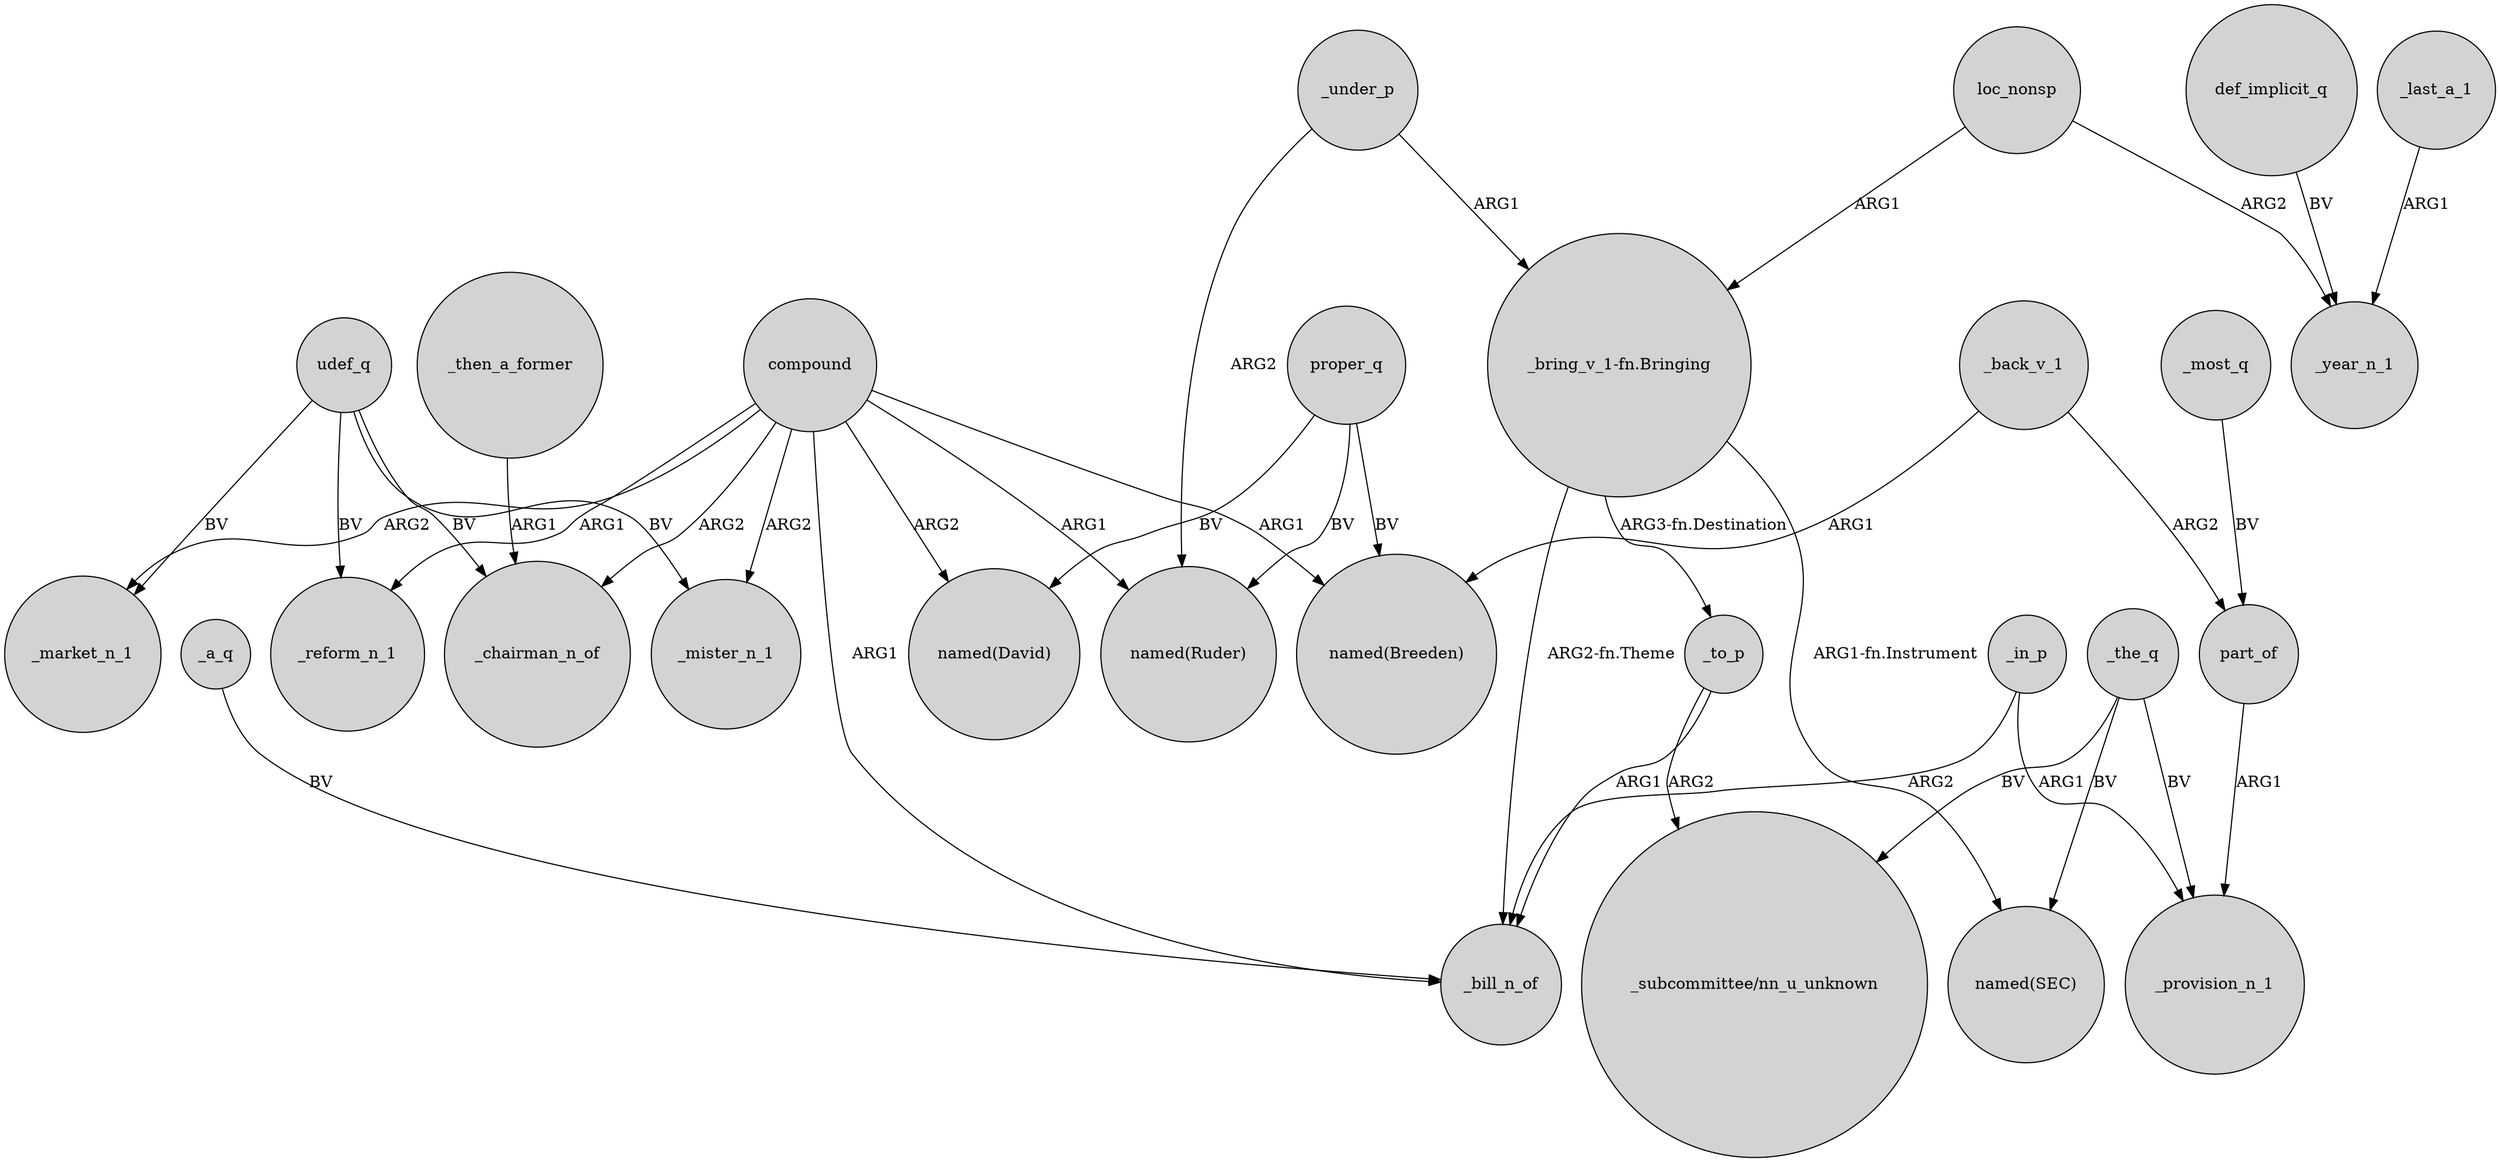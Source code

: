 digraph {
	node [shape=circle style=filled]
	compound -> _market_n_1 [label=ARG2]
	_under_p -> "named(Ruder)" [label=ARG2]
	compound -> _bill_n_of [label=ARG1]
	def_implicit_q -> _year_n_1 [label=BV]
	_a_q -> _bill_n_of [label=BV]
	compound -> _reform_n_1 [label=ARG1]
	loc_nonsp -> "_bring_v_1-fn.Bringing" [label=ARG1]
	compound -> _mister_n_1 [label=ARG2]
	udef_q -> _mister_n_1 [label=BV]
	proper_q -> "named(Ruder)" [label=BV]
	_back_v_1 -> part_of [label=ARG2]
	"_bring_v_1-fn.Bringing" -> _to_p [label="ARG3-fn.Destination"]
	udef_q -> _market_n_1 [label=BV]
	_in_p -> _provision_n_1 [label=ARG1]
	udef_q -> _chairman_n_of [label=BV]
	_to_p -> "_subcommittee/nn_u_unknown" [label=ARG2]
	_to_p -> _bill_n_of [label=ARG1]
	_in_p -> _bill_n_of [label=ARG2]
	udef_q -> _reform_n_1 [label=BV]
	"_bring_v_1-fn.Bringing" -> _bill_n_of [label="ARG2-fn.Theme"]
	compound -> _chairman_n_of [label=ARG2]
	compound -> "named(David)" [label=ARG2]
	compound -> "named(Ruder)" [label=ARG1]
	part_of -> _provision_n_1 [label=ARG1]
	loc_nonsp -> _year_n_1 [label=ARG2]
	_under_p -> "_bring_v_1-fn.Bringing" [label=ARG1]
	_last_a_1 -> _year_n_1 [label=ARG1]
	_then_a_former -> _chairman_n_of [label=ARG1]
	_the_q -> _provision_n_1 [label=BV]
	_most_q -> part_of [label=BV]
	_the_q -> "_subcommittee/nn_u_unknown" [label=BV]
	proper_q -> "named(Breeden)" [label=BV]
	"_bring_v_1-fn.Bringing" -> "named(SEC)" [label="ARG1-fn.Instrument"]
	_back_v_1 -> "named(Breeden)" [label=ARG1]
	proper_q -> "named(David)" [label=BV]
	compound -> "named(Breeden)" [label=ARG1]
	_the_q -> "named(SEC)" [label=BV]
}
